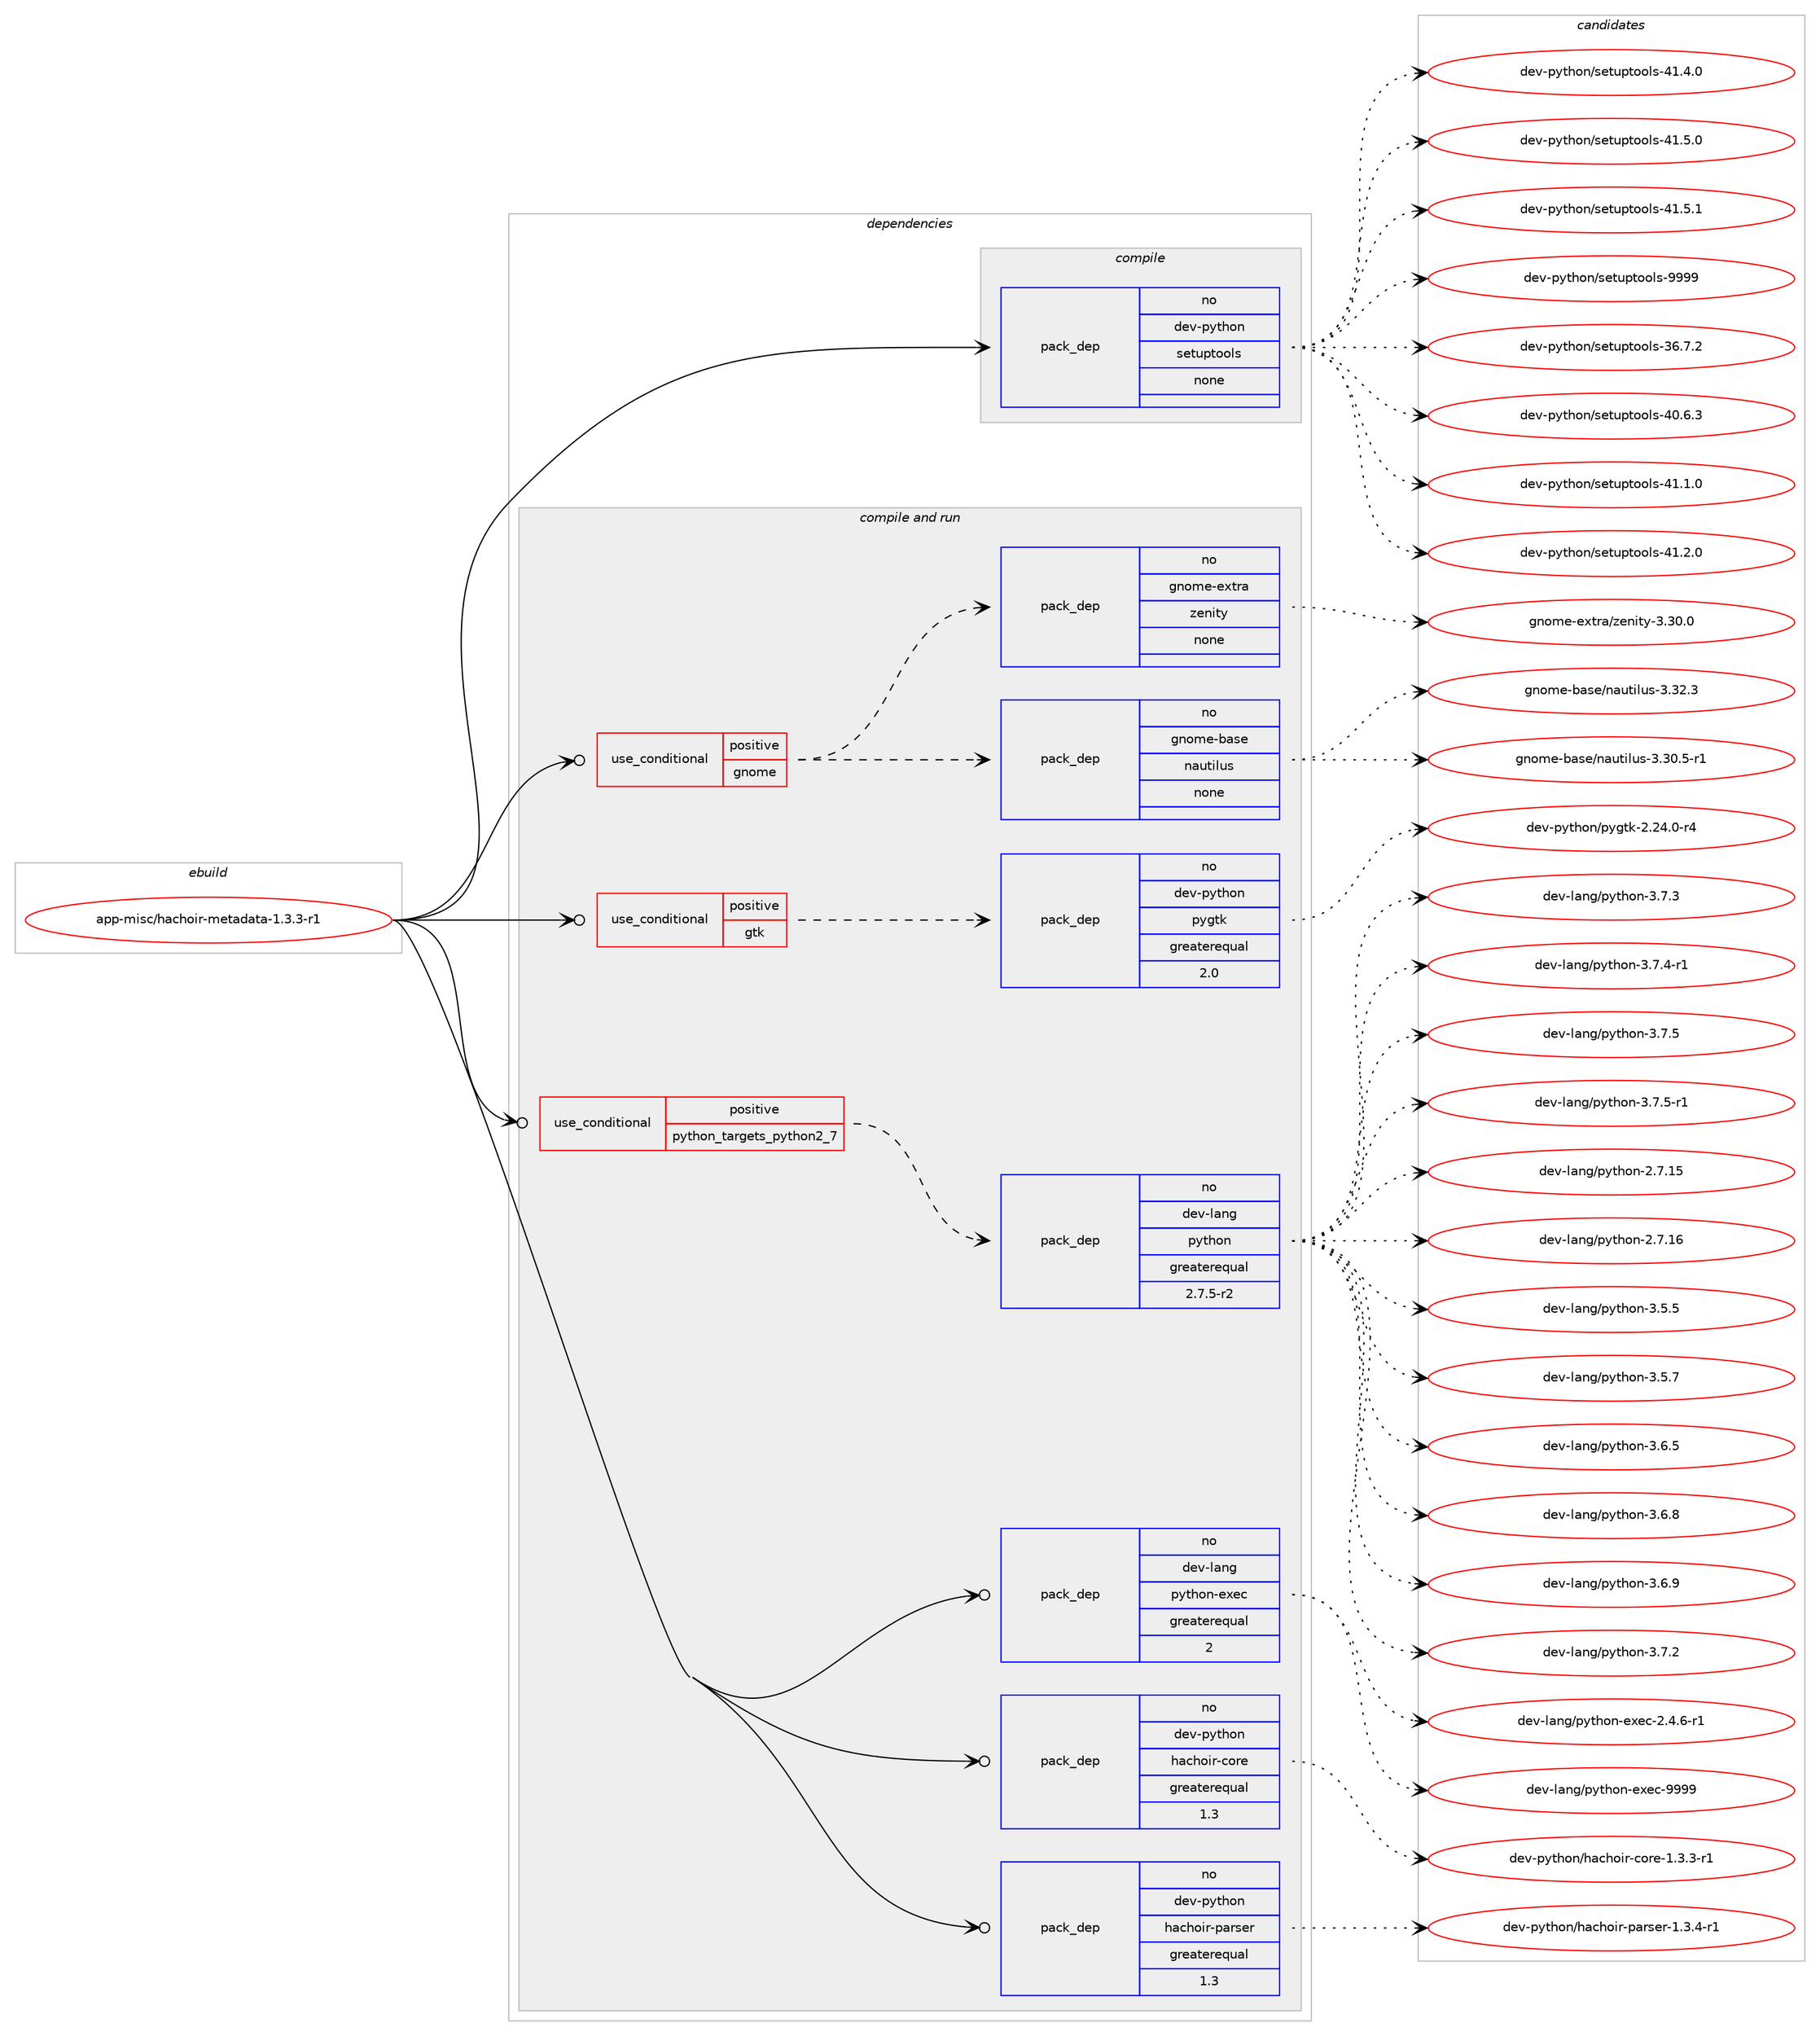 digraph prolog {

# *************
# Graph options
# *************

newrank=true;
concentrate=true;
compound=true;
graph [rankdir=LR,fontname=Helvetica,fontsize=10,ranksep=1.5];#, ranksep=2.5, nodesep=0.2];
edge  [arrowhead=vee];
node  [fontname=Helvetica,fontsize=10];

# **********
# The ebuild
# **********

subgraph cluster_leftcol {
color=gray;
rank=same;
label=<<i>ebuild</i>>;
id [label="app-misc/hachoir-metadata-1.3.3-r1", color=red, width=4, href="../app-misc/hachoir-metadata-1.3.3-r1.svg"];
}

# ****************
# The dependencies
# ****************

subgraph cluster_midcol {
color=gray;
label=<<i>dependencies</i>>;
subgraph cluster_compile {
fillcolor="#eeeeee";
style=filled;
label=<<i>compile</i>>;
subgraph pack370681 {
dependency498783 [label=<<TABLE BORDER="0" CELLBORDER="1" CELLSPACING="0" CELLPADDING="4" WIDTH="220"><TR><TD ROWSPAN="6" CELLPADDING="30">pack_dep</TD></TR><TR><TD WIDTH="110">no</TD></TR><TR><TD>dev-python</TD></TR><TR><TD>setuptools</TD></TR><TR><TD>none</TD></TR><TR><TD></TD></TR></TABLE>>, shape=none, color=blue];
}
id:e -> dependency498783:w [weight=20,style="solid",arrowhead="vee"];
}
subgraph cluster_compileandrun {
fillcolor="#eeeeee";
style=filled;
label=<<i>compile and run</i>>;
subgraph cond119099 {
dependency498784 [label=<<TABLE BORDER="0" CELLBORDER="1" CELLSPACING="0" CELLPADDING="4"><TR><TD ROWSPAN="3" CELLPADDING="10">use_conditional</TD></TR><TR><TD>positive</TD></TR><TR><TD>gnome</TD></TR></TABLE>>, shape=none, color=red];
subgraph pack370682 {
dependency498785 [label=<<TABLE BORDER="0" CELLBORDER="1" CELLSPACING="0" CELLPADDING="4" WIDTH="220"><TR><TD ROWSPAN="6" CELLPADDING="30">pack_dep</TD></TR><TR><TD WIDTH="110">no</TD></TR><TR><TD>gnome-base</TD></TR><TR><TD>nautilus</TD></TR><TR><TD>none</TD></TR><TR><TD></TD></TR></TABLE>>, shape=none, color=blue];
}
dependency498784:e -> dependency498785:w [weight=20,style="dashed",arrowhead="vee"];
subgraph pack370683 {
dependency498786 [label=<<TABLE BORDER="0" CELLBORDER="1" CELLSPACING="0" CELLPADDING="4" WIDTH="220"><TR><TD ROWSPAN="6" CELLPADDING="30">pack_dep</TD></TR><TR><TD WIDTH="110">no</TD></TR><TR><TD>gnome-extra</TD></TR><TR><TD>zenity</TD></TR><TR><TD>none</TD></TR><TR><TD></TD></TR></TABLE>>, shape=none, color=blue];
}
dependency498784:e -> dependency498786:w [weight=20,style="dashed",arrowhead="vee"];
}
id:e -> dependency498784:w [weight=20,style="solid",arrowhead="odotvee"];
subgraph cond119100 {
dependency498787 [label=<<TABLE BORDER="0" CELLBORDER="1" CELLSPACING="0" CELLPADDING="4"><TR><TD ROWSPAN="3" CELLPADDING="10">use_conditional</TD></TR><TR><TD>positive</TD></TR><TR><TD>gtk</TD></TR></TABLE>>, shape=none, color=red];
subgraph pack370684 {
dependency498788 [label=<<TABLE BORDER="0" CELLBORDER="1" CELLSPACING="0" CELLPADDING="4" WIDTH="220"><TR><TD ROWSPAN="6" CELLPADDING="30">pack_dep</TD></TR><TR><TD WIDTH="110">no</TD></TR><TR><TD>dev-python</TD></TR><TR><TD>pygtk</TD></TR><TR><TD>greaterequal</TD></TR><TR><TD>2.0</TD></TR></TABLE>>, shape=none, color=blue];
}
dependency498787:e -> dependency498788:w [weight=20,style="dashed",arrowhead="vee"];
}
id:e -> dependency498787:w [weight=20,style="solid",arrowhead="odotvee"];
subgraph cond119101 {
dependency498789 [label=<<TABLE BORDER="0" CELLBORDER="1" CELLSPACING="0" CELLPADDING="4"><TR><TD ROWSPAN="3" CELLPADDING="10">use_conditional</TD></TR><TR><TD>positive</TD></TR><TR><TD>python_targets_python2_7</TD></TR></TABLE>>, shape=none, color=red];
subgraph pack370685 {
dependency498790 [label=<<TABLE BORDER="0" CELLBORDER="1" CELLSPACING="0" CELLPADDING="4" WIDTH="220"><TR><TD ROWSPAN="6" CELLPADDING="30">pack_dep</TD></TR><TR><TD WIDTH="110">no</TD></TR><TR><TD>dev-lang</TD></TR><TR><TD>python</TD></TR><TR><TD>greaterequal</TD></TR><TR><TD>2.7.5-r2</TD></TR></TABLE>>, shape=none, color=blue];
}
dependency498789:e -> dependency498790:w [weight=20,style="dashed",arrowhead="vee"];
}
id:e -> dependency498789:w [weight=20,style="solid",arrowhead="odotvee"];
subgraph pack370686 {
dependency498791 [label=<<TABLE BORDER="0" CELLBORDER="1" CELLSPACING="0" CELLPADDING="4" WIDTH="220"><TR><TD ROWSPAN="6" CELLPADDING="30">pack_dep</TD></TR><TR><TD WIDTH="110">no</TD></TR><TR><TD>dev-lang</TD></TR><TR><TD>python-exec</TD></TR><TR><TD>greaterequal</TD></TR><TR><TD>2</TD></TR></TABLE>>, shape=none, color=blue];
}
id:e -> dependency498791:w [weight=20,style="solid",arrowhead="odotvee"];
subgraph pack370687 {
dependency498792 [label=<<TABLE BORDER="0" CELLBORDER="1" CELLSPACING="0" CELLPADDING="4" WIDTH="220"><TR><TD ROWSPAN="6" CELLPADDING="30">pack_dep</TD></TR><TR><TD WIDTH="110">no</TD></TR><TR><TD>dev-python</TD></TR><TR><TD>hachoir-core</TD></TR><TR><TD>greaterequal</TD></TR><TR><TD>1.3</TD></TR></TABLE>>, shape=none, color=blue];
}
id:e -> dependency498792:w [weight=20,style="solid",arrowhead="odotvee"];
subgraph pack370688 {
dependency498793 [label=<<TABLE BORDER="0" CELLBORDER="1" CELLSPACING="0" CELLPADDING="4" WIDTH="220"><TR><TD ROWSPAN="6" CELLPADDING="30">pack_dep</TD></TR><TR><TD WIDTH="110">no</TD></TR><TR><TD>dev-python</TD></TR><TR><TD>hachoir-parser</TD></TR><TR><TD>greaterequal</TD></TR><TR><TD>1.3</TD></TR></TABLE>>, shape=none, color=blue];
}
id:e -> dependency498793:w [weight=20,style="solid",arrowhead="odotvee"];
}
subgraph cluster_run {
fillcolor="#eeeeee";
style=filled;
label=<<i>run</i>>;
}
}

# **************
# The candidates
# **************

subgraph cluster_choices {
rank=same;
color=gray;
label=<<i>candidates</i>>;

subgraph choice370681 {
color=black;
nodesep=1;
choice100101118451121211161041111104711510111611711211611111110811545515446554650 [label="dev-python/setuptools-36.7.2", color=red, width=4,href="../dev-python/setuptools-36.7.2.svg"];
choice100101118451121211161041111104711510111611711211611111110811545524846544651 [label="dev-python/setuptools-40.6.3", color=red, width=4,href="../dev-python/setuptools-40.6.3.svg"];
choice100101118451121211161041111104711510111611711211611111110811545524946494648 [label="dev-python/setuptools-41.1.0", color=red, width=4,href="../dev-python/setuptools-41.1.0.svg"];
choice100101118451121211161041111104711510111611711211611111110811545524946504648 [label="dev-python/setuptools-41.2.0", color=red, width=4,href="../dev-python/setuptools-41.2.0.svg"];
choice100101118451121211161041111104711510111611711211611111110811545524946524648 [label="dev-python/setuptools-41.4.0", color=red, width=4,href="../dev-python/setuptools-41.4.0.svg"];
choice100101118451121211161041111104711510111611711211611111110811545524946534648 [label="dev-python/setuptools-41.5.0", color=red, width=4,href="../dev-python/setuptools-41.5.0.svg"];
choice100101118451121211161041111104711510111611711211611111110811545524946534649 [label="dev-python/setuptools-41.5.1", color=red, width=4,href="../dev-python/setuptools-41.5.1.svg"];
choice10010111845112121116104111110471151011161171121161111111081154557575757 [label="dev-python/setuptools-9999", color=red, width=4,href="../dev-python/setuptools-9999.svg"];
dependency498783:e -> choice100101118451121211161041111104711510111611711211611111110811545515446554650:w [style=dotted,weight="100"];
dependency498783:e -> choice100101118451121211161041111104711510111611711211611111110811545524846544651:w [style=dotted,weight="100"];
dependency498783:e -> choice100101118451121211161041111104711510111611711211611111110811545524946494648:w [style=dotted,weight="100"];
dependency498783:e -> choice100101118451121211161041111104711510111611711211611111110811545524946504648:w [style=dotted,weight="100"];
dependency498783:e -> choice100101118451121211161041111104711510111611711211611111110811545524946524648:w [style=dotted,weight="100"];
dependency498783:e -> choice100101118451121211161041111104711510111611711211611111110811545524946534648:w [style=dotted,weight="100"];
dependency498783:e -> choice100101118451121211161041111104711510111611711211611111110811545524946534649:w [style=dotted,weight="100"];
dependency498783:e -> choice10010111845112121116104111110471151011161171121161111111081154557575757:w [style=dotted,weight="100"];
}
subgraph choice370682 {
color=black;
nodesep=1;
choice1031101111091014598971151014711097117116105108117115455146514846534511449 [label="gnome-base/nautilus-3.30.5-r1", color=red, width=4,href="../gnome-base/nautilus-3.30.5-r1.svg"];
choice103110111109101459897115101471109711711610510811711545514651504651 [label="gnome-base/nautilus-3.32.3", color=red, width=4,href="../gnome-base/nautilus-3.32.3.svg"];
dependency498785:e -> choice1031101111091014598971151014711097117116105108117115455146514846534511449:w [style=dotted,weight="100"];
dependency498785:e -> choice103110111109101459897115101471109711711610510811711545514651504651:w [style=dotted,weight="100"];
}
subgraph choice370683 {
color=black;
nodesep=1;
choice10311011110910145101120116114974712210111010511612145514651484648 [label="gnome-extra/zenity-3.30.0", color=red, width=4,href="../gnome-extra/zenity-3.30.0.svg"];
dependency498786:e -> choice10311011110910145101120116114974712210111010511612145514651484648:w [style=dotted,weight="100"];
}
subgraph choice370684 {
color=black;
nodesep=1;
choice1001011184511212111610411111047112121103116107455046505246484511452 [label="dev-python/pygtk-2.24.0-r4", color=red, width=4,href="../dev-python/pygtk-2.24.0-r4.svg"];
dependency498788:e -> choice1001011184511212111610411111047112121103116107455046505246484511452:w [style=dotted,weight="100"];
}
subgraph choice370685 {
color=black;
nodesep=1;
choice10010111845108971101034711212111610411111045504655464953 [label="dev-lang/python-2.7.15", color=red, width=4,href="../dev-lang/python-2.7.15.svg"];
choice10010111845108971101034711212111610411111045504655464954 [label="dev-lang/python-2.7.16", color=red, width=4,href="../dev-lang/python-2.7.16.svg"];
choice100101118451089711010347112121116104111110455146534653 [label="dev-lang/python-3.5.5", color=red, width=4,href="../dev-lang/python-3.5.5.svg"];
choice100101118451089711010347112121116104111110455146534655 [label="dev-lang/python-3.5.7", color=red, width=4,href="../dev-lang/python-3.5.7.svg"];
choice100101118451089711010347112121116104111110455146544653 [label="dev-lang/python-3.6.5", color=red, width=4,href="../dev-lang/python-3.6.5.svg"];
choice100101118451089711010347112121116104111110455146544656 [label="dev-lang/python-3.6.8", color=red, width=4,href="../dev-lang/python-3.6.8.svg"];
choice100101118451089711010347112121116104111110455146544657 [label="dev-lang/python-3.6.9", color=red, width=4,href="../dev-lang/python-3.6.9.svg"];
choice100101118451089711010347112121116104111110455146554650 [label="dev-lang/python-3.7.2", color=red, width=4,href="../dev-lang/python-3.7.2.svg"];
choice100101118451089711010347112121116104111110455146554651 [label="dev-lang/python-3.7.3", color=red, width=4,href="../dev-lang/python-3.7.3.svg"];
choice1001011184510897110103471121211161041111104551465546524511449 [label="dev-lang/python-3.7.4-r1", color=red, width=4,href="../dev-lang/python-3.7.4-r1.svg"];
choice100101118451089711010347112121116104111110455146554653 [label="dev-lang/python-3.7.5", color=red, width=4,href="../dev-lang/python-3.7.5.svg"];
choice1001011184510897110103471121211161041111104551465546534511449 [label="dev-lang/python-3.7.5-r1", color=red, width=4,href="../dev-lang/python-3.7.5-r1.svg"];
dependency498790:e -> choice10010111845108971101034711212111610411111045504655464953:w [style=dotted,weight="100"];
dependency498790:e -> choice10010111845108971101034711212111610411111045504655464954:w [style=dotted,weight="100"];
dependency498790:e -> choice100101118451089711010347112121116104111110455146534653:w [style=dotted,weight="100"];
dependency498790:e -> choice100101118451089711010347112121116104111110455146534655:w [style=dotted,weight="100"];
dependency498790:e -> choice100101118451089711010347112121116104111110455146544653:w [style=dotted,weight="100"];
dependency498790:e -> choice100101118451089711010347112121116104111110455146544656:w [style=dotted,weight="100"];
dependency498790:e -> choice100101118451089711010347112121116104111110455146544657:w [style=dotted,weight="100"];
dependency498790:e -> choice100101118451089711010347112121116104111110455146554650:w [style=dotted,weight="100"];
dependency498790:e -> choice100101118451089711010347112121116104111110455146554651:w [style=dotted,weight="100"];
dependency498790:e -> choice1001011184510897110103471121211161041111104551465546524511449:w [style=dotted,weight="100"];
dependency498790:e -> choice100101118451089711010347112121116104111110455146554653:w [style=dotted,weight="100"];
dependency498790:e -> choice1001011184510897110103471121211161041111104551465546534511449:w [style=dotted,weight="100"];
}
subgraph choice370686 {
color=black;
nodesep=1;
choice10010111845108971101034711212111610411111045101120101994550465246544511449 [label="dev-lang/python-exec-2.4.6-r1", color=red, width=4,href="../dev-lang/python-exec-2.4.6-r1.svg"];
choice10010111845108971101034711212111610411111045101120101994557575757 [label="dev-lang/python-exec-9999", color=red, width=4,href="../dev-lang/python-exec-9999.svg"];
dependency498791:e -> choice10010111845108971101034711212111610411111045101120101994550465246544511449:w [style=dotted,weight="100"];
dependency498791:e -> choice10010111845108971101034711212111610411111045101120101994557575757:w [style=dotted,weight="100"];
}
subgraph choice370687 {
color=black;
nodesep=1;
choice1001011184511212111610411111047104979910411110511445991111141014549465146514511449 [label="dev-python/hachoir-core-1.3.3-r1", color=red, width=4,href="../dev-python/hachoir-core-1.3.3-r1.svg"];
dependency498792:e -> choice1001011184511212111610411111047104979910411110511445991111141014549465146514511449:w [style=dotted,weight="100"];
}
subgraph choice370688 {
color=black;
nodesep=1;
choice1001011184511212111610411111047104979910411110511445112971141151011144549465146524511449 [label="dev-python/hachoir-parser-1.3.4-r1", color=red, width=4,href="../dev-python/hachoir-parser-1.3.4-r1.svg"];
dependency498793:e -> choice1001011184511212111610411111047104979910411110511445112971141151011144549465146524511449:w [style=dotted,weight="100"];
}
}

}
